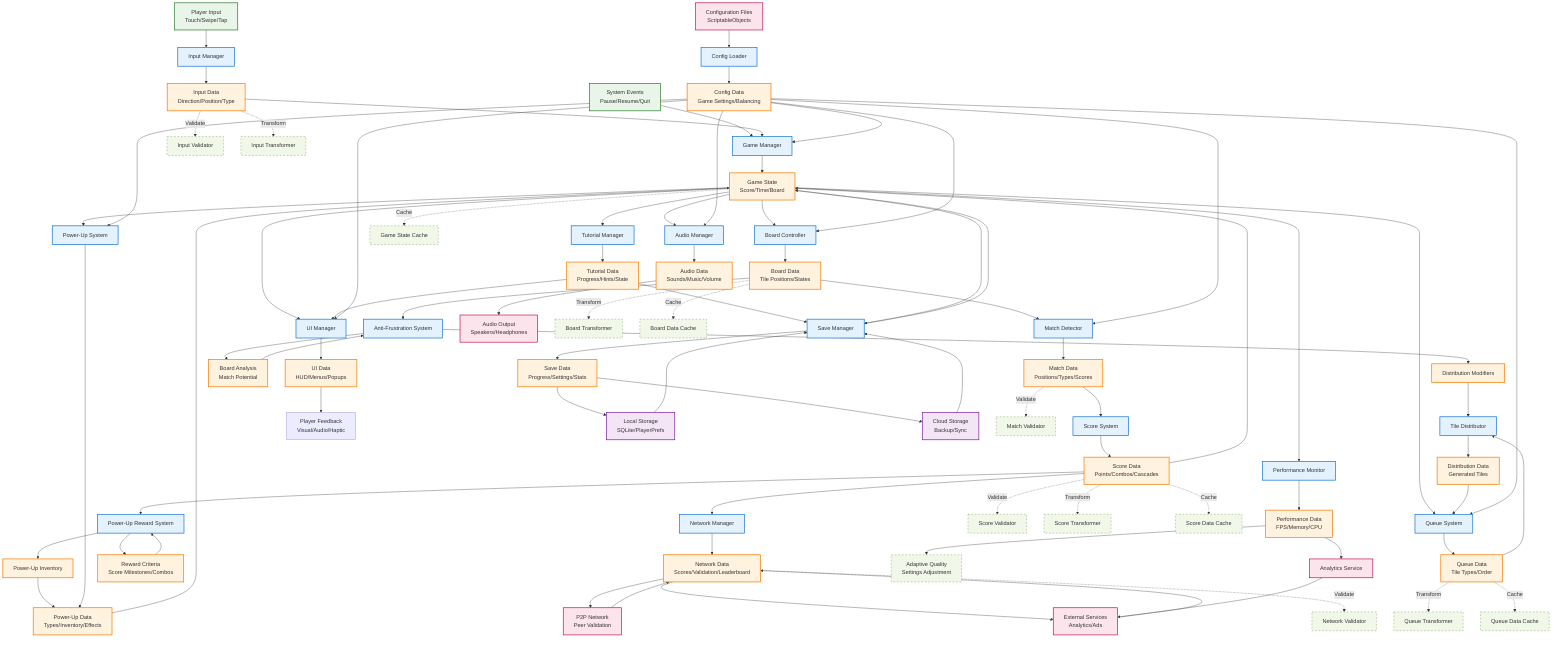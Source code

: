 flowchart TD
    %% Input Data Sources
    PlayerInput[Player Input<br/>Touch/Swipe/Tap] --> InputManager[Input Manager]
    SystemEvents[System Events<br/>Pause/Resume/Quit] --> GameManager[Game Manager]
    
    %% Core Data Processing
    InputManager --> InputData[Input Data<br/>Direction/Position/Type]
    InputData --> GameManager
    GameManager --> GameState[Game State<br/>Score/Time/Board]
    
    %% Board Data Flow
    GameState --> BoardController[Board Controller]
    BoardController --> BoardData[Board Data<br/>Tile Positions/States]
    BoardData --> MatchDetector[Match Detector]
    MatchDetector --> MatchData[Match Data<br/>Positions/Types/Scores]
    
    %% Queue Data Flow
    GameState --> QueueSystem[Queue System]
    QueueSystem --> QueueData[Queue Data<br/>Tile Types/Order]
    QueueData --> TileDistributor[Tile Distributor]
    TileDistributor --> DistributionData[Distribution Data<br/>Generated Tiles]
    DistributionData --> QueueSystem
    
    %% Anti-Frustration Data Flow
    BoardData --> AntiFrustrationSystem[Anti-Frustration System]
    AntiFrustrationSystem --> DistributionModifiers[Distribution Modifiers]
    DistributionModifiers --> TileDistributor
    AntiFrustrationSystem --> BoardAnalysis[Board Analysis<br/>Match Potential]
    BoardAnalysis --> AntiFrustrationSystem
    
    %% Score Data Flow
    MatchData --> ScoreSystem[Score System]
    ScoreSystem --> ScoreData[Score Data<br/>Points/Combos/Cascades]
    ScoreData --> GameState
    
    %% Power-Up Rewards Data Flow
    ScoreData --> PowerUpRewardSystem[Power-Up Reward System]
    PowerUpRewardSystem --> PowerUpInventory[Power-Up Inventory]
    PowerUpInventory --> PowerUpData
    PowerUpRewardSystem --> RewardCriteria[Reward Criteria<br/>Score Milestones/Combos]
    RewardCriteria --> PowerUpRewardSystem
    
    %% Power-Up Data Flow
    GameState --> PowerUpSystem[Power-Up System]
    PowerUpSystem --> PowerUpData[Power-Up Data<br/>Types/Inventory/Effects]
    PowerUpData --> GameState
    
    %% UI Data Flow
    GameState --> UIManager[UI Manager]
    UIManager --> UIData[UI Data<br/>HUD/Menus/Popups]
    UIData --> PlayerFeedback[Player Feedback<br/>Visual/Audio/Haptic]
    
    %% Tutorial Data Flow
    GameState --> TutorialManager[Tutorial Manager]
    TutorialManager --> TutorialData[Tutorial Data<br/>Progress/Hints/State]
    TutorialData --> SaveManager
    TutorialData --> UIManager
    
    %% Save Data Flow
    GameState --> SaveManager[Save Manager]
    SaveManager --> SaveData[Save Data<br/>Progress/Settings/Stats]
    SaveData --> LocalStorage[Local Storage<br/>SQLite/PlayerPrefs]
    SaveData --> CloudStorage[Cloud Storage<br/>Backup/Sync]
    
    %% Network Data Flow
    ScoreData --> NetworkManager[Network Manager]
    NetworkManager --> NetworkData[Network Data<br/>Scores/Validation/Leaderboard]
    NetworkData --> P2PNetwork[P2P Network<br/>Peer Validation]
    NetworkData --> ExternalServices[External Services<br/>Analytics/Ads]
    
    %% Performance Data Flow
    GameState --> PerformanceMonitor[Performance Monitor]
    PerformanceMonitor --> PerformanceData[Performance Data<br/>FPS/Memory/CPU]
    PerformanceData --> AnalyticsService[Analytics Service]
    PerformanceData --> AdaptiveQuality[Adaptive Quality<br/>Settings Adjustment]
    
    %% Audio Data Flow
    GameState --> AudioManager[Audio Manager]
    AudioManager --> AudioData[Audio Data<br/>Sounds/Music/Volume]
    AudioData --> AudioOutput[Audio Output<br/>Speakers/Headphones]
    
    %% Configuration Data Flow
    ConfigFiles[Configuration Files<br/>ScriptableObjects] --> ConfigLoader[Config Loader]
    ConfigLoader --> ConfigData[Config Data<br/>Game Settings/Balancing]
    ConfigData --> GameManager
    ConfigData --> BoardController
    ConfigData --> QueueSystem
    ConfigData --> MatchDetector
    ConfigData --> PowerUpSystem
    ConfigData --> UIManager
    ConfigData --> AudioManager
    
    %% Data Persistence Flow
    LocalStorage --> SaveManager
    CloudStorage --> SaveManager
    SaveManager --> GameState
    
    %% External Data Sources
    P2PNetwork --> NetworkData
    ExternalServices --> NetworkData
    AnalyticsService --> ExternalServices
    
    %% Data Validation Points
    InputData -.->|Validate| InputValidator[Input Validator]
    MatchData -.->|Validate| MatchValidator[Match Validator]
    ScoreData -.->|Validate| ScoreValidator[Score Validator]
    NetworkData -.->|Validate| NetworkValidator[Network Validator]
    
    %% Data Transformation Points
    InputData -.->|Transform| InputTransformer[Input Transformer]
    BoardData -.->|Transform| BoardTransformer[Board Transformer]
    QueueData -.->|Transform| QueueTransformer[Queue Transformer]
    ScoreData -.->|Transform| ScoreTransformer[Score Transformer]
    
    %% Data Caching Points
    GameState -.->|Cache| GameStateCache[Game State Cache]
    BoardData -.->|Cache| BoardDataCache[Board Data Cache]
    QueueData -.->|Cache| QueueDataCache[Queue Data Cache]
    ScoreData -.->|Cache| ScoreDataCache[Score Data Cache]
    
    %% Styling
    classDef input fill:#e8f5e8,stroke:#2e7d32,stroke-width:2px
    classDef process fill:#e3f2fd,stroke:#1976d2,stroke-width:2px
    classDef data fill:#fff3e0,stroke:#f57c00,stroke-width:2px
    classDef storage fill:#f3e5f5,stroke:#7b1fa2,stroke-width:2px
    classDef external fill:#fce4ec,stroke:#c2185b,stroke-width:2px
    classDef support fill:#f1f8e9,stroke:#558b2f,stroke-width:1px,stroke-dasharray: 5 5
    
    class PlayerInput,SystemEvents input
    class InputManager,GameManager,BoardController,MatchDetector,QueueSystem,TileDistributor,ScoreSystem,PowerUpSystem,UIManager,TutorialManager,SaveManager,NetworkManager,PerformanceMonitor,AudioManager,ConfigLoader,AntiFrustrationSystem,PowerUpRewardSystem process
    class InputData,GameState,BoardData,MatchData,QueueData,DistributionData,ScoreData,PowerUpData,UIData,TutorialData,SaveData,NetworkData,PerformanceData,AudioData,ConfigData,DistributionModifiers,BoardAnalysis,PowerUpInventory,RewardCriteria data
    class LocalStorage,CloudStorage storage
    class P2PNetwork,ExternalServices,AnalyticsService,AudioOutput,ConfigFiles external
    class InputValidator,MatchValidator,ScoreValidator,NetworkValidator,InputTransformer,BoardTransformer,QueueTransformer,ScoreTransformer,GameStateCache,BoardDataCache,QueueDataCache,ScoreDataCache,AdaptiveQuality support